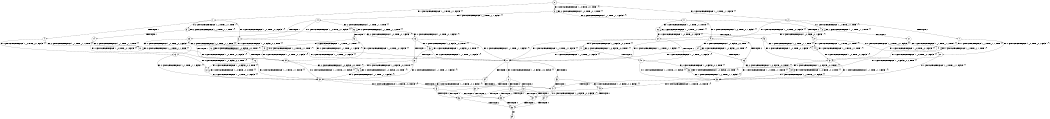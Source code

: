 digraph BCG {
size = "7, 10.5";
center = TRUE;
node [shape = circle];
0 [peripheries = 2];
0 -> 1 [label = "EX !1 !ATOMIC_EXCH_BRANCH (1, +1, TRUE, +1, 1, FALSE) !{}"];
0 -> 2 [label = "EX !2 !ATOMIC_EXCH_BRANCH (1, +1, TRUE, +1, 1, FALSE) !{}"];
0 -> 3 [label = "EX !0 !ATOMIC_EXCH_BRANCH (1, +0, TRUE, +0, 1, TRUE) !{}"];
1 -> 4 [label = "TERMINATE !1"];
1 -> 5 [label = "EX !2 !ATOMIC_EXCH_BRANCH (1, +1, TRUE, +1, 1, TRUE) !{}"];
1 -> 6 [label = "EX !0 !ATOMIC_EXCH_BRANCH (1, +0, TRUE, +0, 1, FALSE) !{}"];
2 -> 7 [label = "TERMINATE !2"];
2 -> 8 [label = "EX !1 !ATOMIC_EXCH_BRANCH (1, +1, TRUE, +1, 1, TRUE) !{}"];
2 -> 9 [label = "EX !0 !ATOMIC_EXCH_BRANCH (1, +0, TRUE, +0, 1, FALSE) !{}"];
3 -> 10 [label = "EX !1 !ATOMIC_EXCH_BRANCH (1, +1, TRUE, +1, 1, FALSE) !{}"];
3 -> 11 [label = "EX !2 !ATOMIC_EXCH_BRANCH (1, +1, TRUE, +1, 1, FALSE) !{}"];
3 -> 3 [label = "EX !0 !ATOMIC_EXCH_BRANCH (1, +0, TRUE, +0, 1, TRUE) !{}"];
4 -> 12 [label = "EX !2 !ATOMIC_EXCH_BRANCH (1, +1, TRUE, +1, 1, TRUE) !{}"];
4 -> 13 [label = "EX !0 !ATOMIC_EXCH_BRANCH (1, +0, TRUE, +0, 1, FALSE) !{}"];
5 -> 14 [label = "TERMINATE !1"];
5 -> 15 [label = "EX !0 !ATOMIC_EXCH_BRANCH (1, +0, TRUE, +0, 1, FALSE) !{}"];
5 -> 5 [label = "EX !2 !ATOMIC_EXCH_BRANCH (1, +1, TRUE, +1, 1, TRUE) !{}"];
6 -> 16 [label = "TERMINATE !1"];
6 -> 17 [label = "EX !2 !ATOMIC_EXCH_BRANCH (1, +1, TRUE, +1, 1, FALSE) !{}"];
6 -> 18 [label = "EX !0 !ATOMIC_EXCH_BRANCH (1, +0, FALSE, +0, 2, TRUE) !{}"];
7 -> 19 [label = "EX !1 !ATOMIC_EXCH_BRANCH (1, +1, TRUE, +1, 1, TRUE) !{}"];
7 -> 20 [label = "EX !0 !ATOMIC_EXCH_BRANCH (1, +0, TRUE, +0, 1, FALSE) !{}"];
8 -> 21 [label = "TERMINATE !2"];
8 -> 22 [label = "EX !0 !ATOMIC_EXCH_BRANCH (1, +0, TRUE, +0, 1, FALSE) !{}"];
8 -> 8 [label = "EX !1 !ATOMIC_EXCH_BRANCH (1, +1, TRUE, +1, 1, TRUE) !{}"];
9 -> 23 [label = "TERMINATE !2"];
9 -> 17 [label = "EX !1 !ATOMIC_EXCH_BRANCH (1, +1, TRUE, +1, 1, FALSE) !{}"];
9 -> 24 [label = "EX !0 !ATOMIC_EXCH_BRANCH (1, +0, FALSE, +0, 2, TRUE) !{}"];
10 -> 25 [label = "TERMINATE !1"];
10 -> 26 [label = "EX !2 !ATOMIC_EXCH_BRANCH (1, +1, TRUE, +1, 1, TRUE) !{}"];
10 -> 6 [label = "EX !0 !ATOMIC_EXCH_BRANCH (1, +0, TRUE, +0, 1, FALSE) !{}"];
11 -> 27 [label = "TERMINATE !2"];
11 -> 28 [label = "EX !1 !ATOMIC_EXCH_BRANCH (1, +1, TRUE, +1, 1, TRUE) !{}"];
11 -> 9 [label = "EX !0 !ATOMIC_EXCH_BRANCH (1, +0, TRUE, +0, 1, FALSE) !{}"];
12 -> 29 [label = "EX !0 !ATOMIC_EXCH_BRANCH (1, +0, TRUE, +0, 1, FALSE) !{}"];
12 -> 12 [label = "EX !2 !ATOMIC_EXCH_BRANCH (1, +1, TRUE, +1, 1, TRUE) !{}"];
13 -> 30 [label = "EX !2 !ATOMIC_EXCH_BRANCH (1, +1, TRUE, +1, 1, FALSE) !{}"];
13 -> 31 [label = "EX !0 !ATOMIC_EXCH_BRANCH (1, +0, FALSE, +0, 2, TRUE) !{}"];
14 -> 12 [label = "EX !2 !ATOMIC_EXCH_BRANCH (1, +1, TRUE, +1, 1, TRUE) !{}"];
14 -> 29 [label = "EX !0 !ATOMIC_EXCH_BRANCH (1, +0, TRUE, +0, 1, FALSE) !{}"];
15 -> 32 [label = "TERMINATE !1"];
15 -> 17 [label = "EX !2 !ATOMIC_EXCH_BRANCH (1, +1, TRUE, +1, 1, FALSE) !{}"];
15 -> 33 [label = "EX !0 !ATOMIC_EXCH_BRANCH (1, +0, FALSE, +0, 2, TRUE) !{}"];
16 -> 31 [label = "EX !0 !ATOMIC_EXCH_BRANCH (1, +0, FALSE, +0, 2, TRUE) !{}"];
16 -> 30 [label = "EX !2 !ATOMIC_EXCH_BRANCH (1, +1, TRUE, +1, 1, FALSE) !{}"];
17 -> 34 [label = "TERMINATE !1"];
17 -> 35 [label = "TERMINATE !2"];
17 -> 36 [label = "EX !0 !ATOMIC_EXCH_BRANCH (1, +0, FALSE, +0, 2, FALSE) !{}"];
18 -> 16 [label = "TERMINATE !1"];
18 -> 17 [label = "EX !2 !ATOMIC_EXCH_BRANCH (1, +1, TRUE, +1, 1, FALSE) !{}"];
18 -> 18 [label = "EX !0 !ATOMIC_EXCH_BRANCH (1, +0, FALSE, +0, 2, TRUE) !{}"];
19 -> 37 [label = "EX !0 !ATOMIC_EXCH_BRANCH (1, +0, TRUE, +0, 1, FALSE) !{}"];
19 -> 19 [label = "EX !1 !ATOMIC_EXCH_BRANCH (1, +1, TRUE, +1, 1, TRUE) !{}"];
20 -> 38 [label = "EX !1 !ATOMIC_EXCH_BRANCH (1, +1, TRUE, +1, 1, FALSE) !{}"];
20 -> 39 [label = "EX !0 !ATOMIC_EXCH_BRANCH (1, +0, FALSE, +0, 2, TRUE) !{}"];
21 -> 19 [label = "EX !1 !ATOMIC_EXCH_BRANCH (1, +1, TRUE, +1, 1, TRUE) !{}"];
21 -> 37 [label = "EX !0 !ATOMIC_EXCH_BRANCH (1, +0, TRUE, +0, 1, FALSE) !{}"];
22 -> 40 [label = "TERMINATE !2"];
22 -> 17 [label = "EX !1 !ATOMIC_EXCH_BRANCH (1, +1, TRUE, +1, 1, FALSE) !{}"];
22 -> 41 [label = "EX !0 !ATOMIC_EXCH_BRANCH (1, +0, FALSE, +0, 2, TRUE) !{}"];
23 -> 39 [label = "EX !0 !ATOMIC_EXCH_BRANCH (1, +0, FALSE, +0, 2, TRUE) !{}"];
23 -> 38 [label = "EX !1 !ATOMIC_EXCH_BRANCH (1, +1, TRUE, +1, 1, FALSE) !{}"];
24 -> 23 [label = "TERMINATE !2"];
24 -> 17 [label = "EX !1 !ATOMIC_EXCH_BRANCH (1, +1, TRUE, +1, 1, FALSE) !{}"];
24 -> 24 [label = "EX !0 !ATOMIC_EXCH_BRANCH (1, +0, FALSE, +0, 2, TRUE) !{}"];
25 -> 13 [label = "EX !0 !ATOMIC_EXCH_BRANCH (1, +0, TRUE, +0, 1, FALSE) !{}"];
25 -> 42 [label = "EX !2 !ATOMIC_EXCH_BRANCH (1, +1, TRUE, +1, 1, TRUE) !{}"];
26 -> 43 [label = "TERMINATE !1"];
26 -> 26 [label = "EX !2 !ATOMIC_EXCH_BRANCH (1, +1, TRUE, +1, 1, TRUE) !{}"];
26 -> 15 [label = "EX !0 !ATOMIC_EXCH_BRANCH (1, +0, TRUE, +0, 1, FALSE) !{}"];
27 -> 20 [label = "EX !0 !ATOMIC_EXCH_BRANCH (1, +0, TRUE, +0, 1, FALSE) !{}"];
27 -> 44 [label = "EX !1 !ATOMIC_EXCH_BRANCH (1, +1, TRUE, +1, 1, TRUE) !{}"];
28 -> 45 [label = "TERMINATE !2"];
28 -> 28 [label = "EX !1 !ATOMIC_EXCH_BRANCH (1, +1, TRUE, +1, 1, TRUE) !{}"];
28 -> 22 [label = "EX !0 !ATOMIC_EXCH_BRANCH (1, +0, TRUE, +0, 1, FALSE) !{}"];
29 -> 30 [label = "EX !2 !ATOMIC_EXCH_BRANCH (1, +1, TRUE, +1, 1, FALSE) !{}"];
29 -> 46 [label = "EX !0 !ATOMIC_EXCH_BRANCH (1, +0, FALSE, +0, 2, TRUE) !{}"];
30 -> 47 [label = "TERMINATE !2"];
30 -> 48 [label = "EX !0 !ATOMIC_EXCH_BRANCH (1, +0, FALSE, +0, 2, FALSE) !{}"];
31 -> 30 [label = "EX !2 !ATOMIC_EXCH_BRANCH (1, +1, TRUE, +1, 1, FALSE) !{}"];
31 -> 31 [label = "EX !0 !ATOMIC_EXCH_BRANCH (1, +0, FALSE, +0, 2, TRUE) !{}"];
32 -> 30 [label = "EX !2 !ATOMIC_EXCH_BRANCH (1, +1, TRUE, +1, 1, FALSE) !{}"];
32 -> 46 [label = "EX !0 !ATOMIC_EXCH_BRANCH (1, +0, FALSE, +0, 2, TRUE) !{}"];
33 -> 32 [label = "TERMINATE !1"];
33 -> 17 [label = "EX !2 !ATOMIC_EXCH_BRANCH (1, +1, TRUE, +1, 1, FALSE) !{}"];
33 -> 33 [label = "EX !0 !ATOMIC_EXCH_BRANCH (1, +0, FALSE, +0, 2, TRUE) !{}"];
34 -> 48 [label = "EX !0 !ATOMIC_EXCH_BRANCH (1, +0, FALSE, +0, 2, FALSE) !{}"];
34 -> 47 [label = "TERMINATE !2"];
35 -> 49 [label = "EX !0 !ATOMIC_EXCH_BRANCH (1, +0, FALSE, +0, 2, FALSE) !{}"];
35 -> 47 [label = "TERMINATE !1"];
36 -> 50 [label = "TERMINATE !1"];
36 -> 51 [label = "TERMINATE !2"];
36 -> 52 [label = "TERMINATE !0"];
37 -> 38 [label = "EX !1 !ATOMIC_EXCH_BRANCH (1, +1, TRUE, +1, 1, FALSE) !{}"];
37 -> 53 [label = "EX !0 !ATOMIC_EXCH_BRANCH (1, +0, FALSE, +0, 2, TRUE) !{}"];
38 -> 47 [label = "TERMINATE !1"];
38 -> 49 [label = "EX !0 !ATOMIC_EXCH_BRANCH (1, +0, FALSE, +0, 2, FALSE) !{}"];
39 -> 38 [label = "EX !1 !ATOMIC_EXCH_BRANCH (1, +1, TRUE, +1, 1, FALSE) !{}"];
39 -> 39 [label = "EX !0 !ATOMIC_EXCH_BRANCH (1, +0, FALSE, +0, 2, TRUE) !{}"];
40 -> 38 [label = "EX !1 !ATOMIC_EXCH_BRANCH (1, +1, TRUE, +1, 1, FALSE) !{}"];
40 -> 53 [label = "EX !0 !ATOMIC_EXCH_BRANCH (1, +0, FALSE, +0, 2, TRUE) !{}"];
41 -> 40 [label = "TERMINATE !2"];
41 -> 17 [label = "EX !1 !ATOMIC_EXCH_BRANCH (1, +1, TRUE, +1, 1, FALSE) !{}"];
41 -> 41 [label = "EX !0 !ATOMIC_EXCH_BRANCH (1, +0, FALSE, +0, 2, TRUE) !{}"];
42 -> 42 [label = "EX !2 !ATOMIC_EXCH_BRANCH (1, +1, TRUE, +1, 1, TRUE) !{}"];
42 -> 29 [label = "EX !0 !ATOMIC_EXCH_BRANCH (1, +0, TRUE, +0, 1, FALSE) !{}"];
43 -> 42 [label = "EX !2 !ATOMIC_EXCH_BRANCH (1, +1, TRUE, +1, 1, TRUE) !{}"];
43 -> 29 [label = "EX !0 !ATOMIC_EXCH_BRANCH (1, +0, TRUE, +0, 1, FALSE) !{}"];
44 -> 44 [label = "EX !1 !ATOMIC_EXCH_BRANCH (1, +1, TRUE, +1, 1, TRUE) !{}"];
44 -> 37 [label = "EX !0 !ATOMIC_EXCH_BRANCH (1, +0, TRUE, +0, 1, FALSE) !{}"];
45 -> 44 [label = "EX !1 !ATOMIC_EXCH_BRANCH (1, +1, TRUE, +1, 1, TRUE) !{}"];
45 -> 37 [label = "EX !0 !ATOMIC_EXCH_BRANCH (1, +0, TRUE, +0, 1, FALSE) !{}"];
46 -> 30 [label = "EX !2 !ATOMIC_EXCH_BRANCH (1, +1, TRUE, +1, 1, FALSE) !{}"];
46 -> 46 [label = "EX !0 !ATOMIC_EXCH_BRANCH (1, +0, FALSE, +0, 2, TRUE) !{}"];
47 -> 54 [label = "EX !0 !ATOMIC_EXCH_BRANCH (1, +0, FALSE, +0, 2, FALSE) !{}"];
48 -> 55 [label = "TERMINATE !2"];
48 -> 56 [label = "TERMINATE !0"];
49 -> 55 [label = "TERMINATE !1"];
49 -> 57 [label = "TERMINATE !0"];
50 -> 55 [label = "TERMINATE !2"];
50 -> 56 [label = "TERMINATE !0"];
51 -> 55 [label = "TERMINATE !1"];
51 -> 57 [label = "TERMINATE !0"];
52 -> 56 [label = "TERMINATE !1"];
52 -> 57 [label = "TERMINATE !2"];
53 -> 38 [label = "EX !1 !ATOMIC_EXCH_BRANCH (1, +1, TRUE, +1, 1, FALSE) !{}"];
53 -> 53 [label = "EX !0 !ATOMIC_EXCH_BRANCH (1, +0, FALSE, +0, 2, TRUE) !{}"];
54 -> 58 [label = "TERMINATE !0"];
55 -> 58 [label = "TERMINATE !0"];
56 -> 58 [label = "TERMINATE !2"];
57 -> 58 [label = "TERMINATE !1"];
58 -> 59 [label = "exit"];
}
